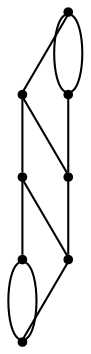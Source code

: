 graph {
  node [shape=point,comment="{\"directed\":false,\"doi\":\"10.1007/978-3-319-03841-4_22\",\"figure\":\"3 (2)\"}"]

  v0 [pos="1285.989569979358,1000.0392798534713"]
  v1 [pos="1285.989569979358,735.9961348336844"]
  v2 [pos="1269.3108788678874,1000.0392798534713"]
  v3 [pos="1269.3108788678874,735.9961348336846"]
  v4 [pos="1252.6321877564164,1000.0392798534713"]
  v5 [pos="1252.6321877564164,735.9961348336846"]
  v6 [pos="1235.9534966449455,1000.0392798534713"]
  v7 [pos="1235.9534966449457,735.9961348336844"]

  v0 -- v1 [id="-1",pos="1285.989569979358,1000.0392798534713 1285.989569979358,735.9961348336844 1285.989569979358,735.9961348336844 1285.989569979358,735.9961348336844"]
  v6 -- v7 [id="-2",pos="1235.9534966449455,1000.0392798534713 1219.2749009697109,1000.0392798534713 1219.2749009697109,1000.0392798534713 1219.2749009697109,1000.0392798534713 1219.2749009697109,735.9961348336846 1219.2749009697109,735.9961348336846 1219.2749009697109,735.9961348336846 1235.9534966449457,735.9961348336844 1235.9534966449457,735.9961348336844 1235.9534966449457,735.9961348336844"]
  v6 -- v4 [id="-3",pos="1235.9534966449455,1000.0392798534713 1252.6321877564164,1000.0392798534713 1252.6321877564164,1000.0392798534713 1252.6321877564164,1000.0392798534713"]
  v0 -- v1 [id="-4",pos="1285.989569979358,1000.0392798534713 1302.6683565270648,1000.0392798534713 1302.6683565270648,1000.0392798534713 1302.6683565270648,1000.0392798534713 1302.6683565270648,735.9961348336846 1302.6683565270648,735.9961348336846 1302.6683565270648,735.9961348336846 1285.989569979358,735.9961348336844 1285.989569979358,735.9961348336844 1285.989569979358,735.9961348336844"]
  v2 -- v0 [id="-5",pos="1269.3108788678874,1000.0392798534713 1285.989569979358,1000.0392798534713 1285.989569979358,1000.0392798534713 1285.989569979358,1000.0392798534713"]
  v5 -- v3 [id="-6",pos="1252.6321877564164,735.9961348336846 1269.3108788678874,735.9961348336846 1269.3108788678874,735.9961348336846 1269.3108788678874,735.9961348336846"]
  v3 -- v1 [id="-7",pos="1269.3108788678874,735.9961348336846 1285.989569979358,735.9961348336844 1285.989569979358,735.9961348336844 1285.989569979358,735.9961348336844"]
  v7 -- v5 [id="-8",pos="1235.9534966449457,735.9961348336844 1252.6321877564164,735.9961348336846 1252.6321877564164,735.9961348336846 1252.6321877564164,735.9961348336846"]
  v6 -- v7 [id="-9",pos="1235.9534966449455,1000.0392798534713 1235.9534966449457,735.9961348336844 1235.9534966449457,735.9961348336844 1235.9534966449457,735.9961348336844"]
  v4 -- v2 [id="-10",pos="1252.6321877564164,1000.0392798534713 1269.3108788678874,1000.0392798534713 1269.3108788678874,1000.0392798534713 1269.3108788678874,1000.0392798534713"]
  v4 -- v5 [id="-11",pos="1252.6321877564164,1000.0392798534713 1252.6321877564164,735.9961348336846 1252.6321877564164,735.9961348336846 1252.6321877564164,735.9961348336846"]
  v2 -- v3 [id="-12",pos="1269.3108788678874,1000.0392798534713 1269.3108788678874,735.9961348336846 1269.3108788678874,735.9961348336846 1269.3108788678874,735.9961348336846"]
}